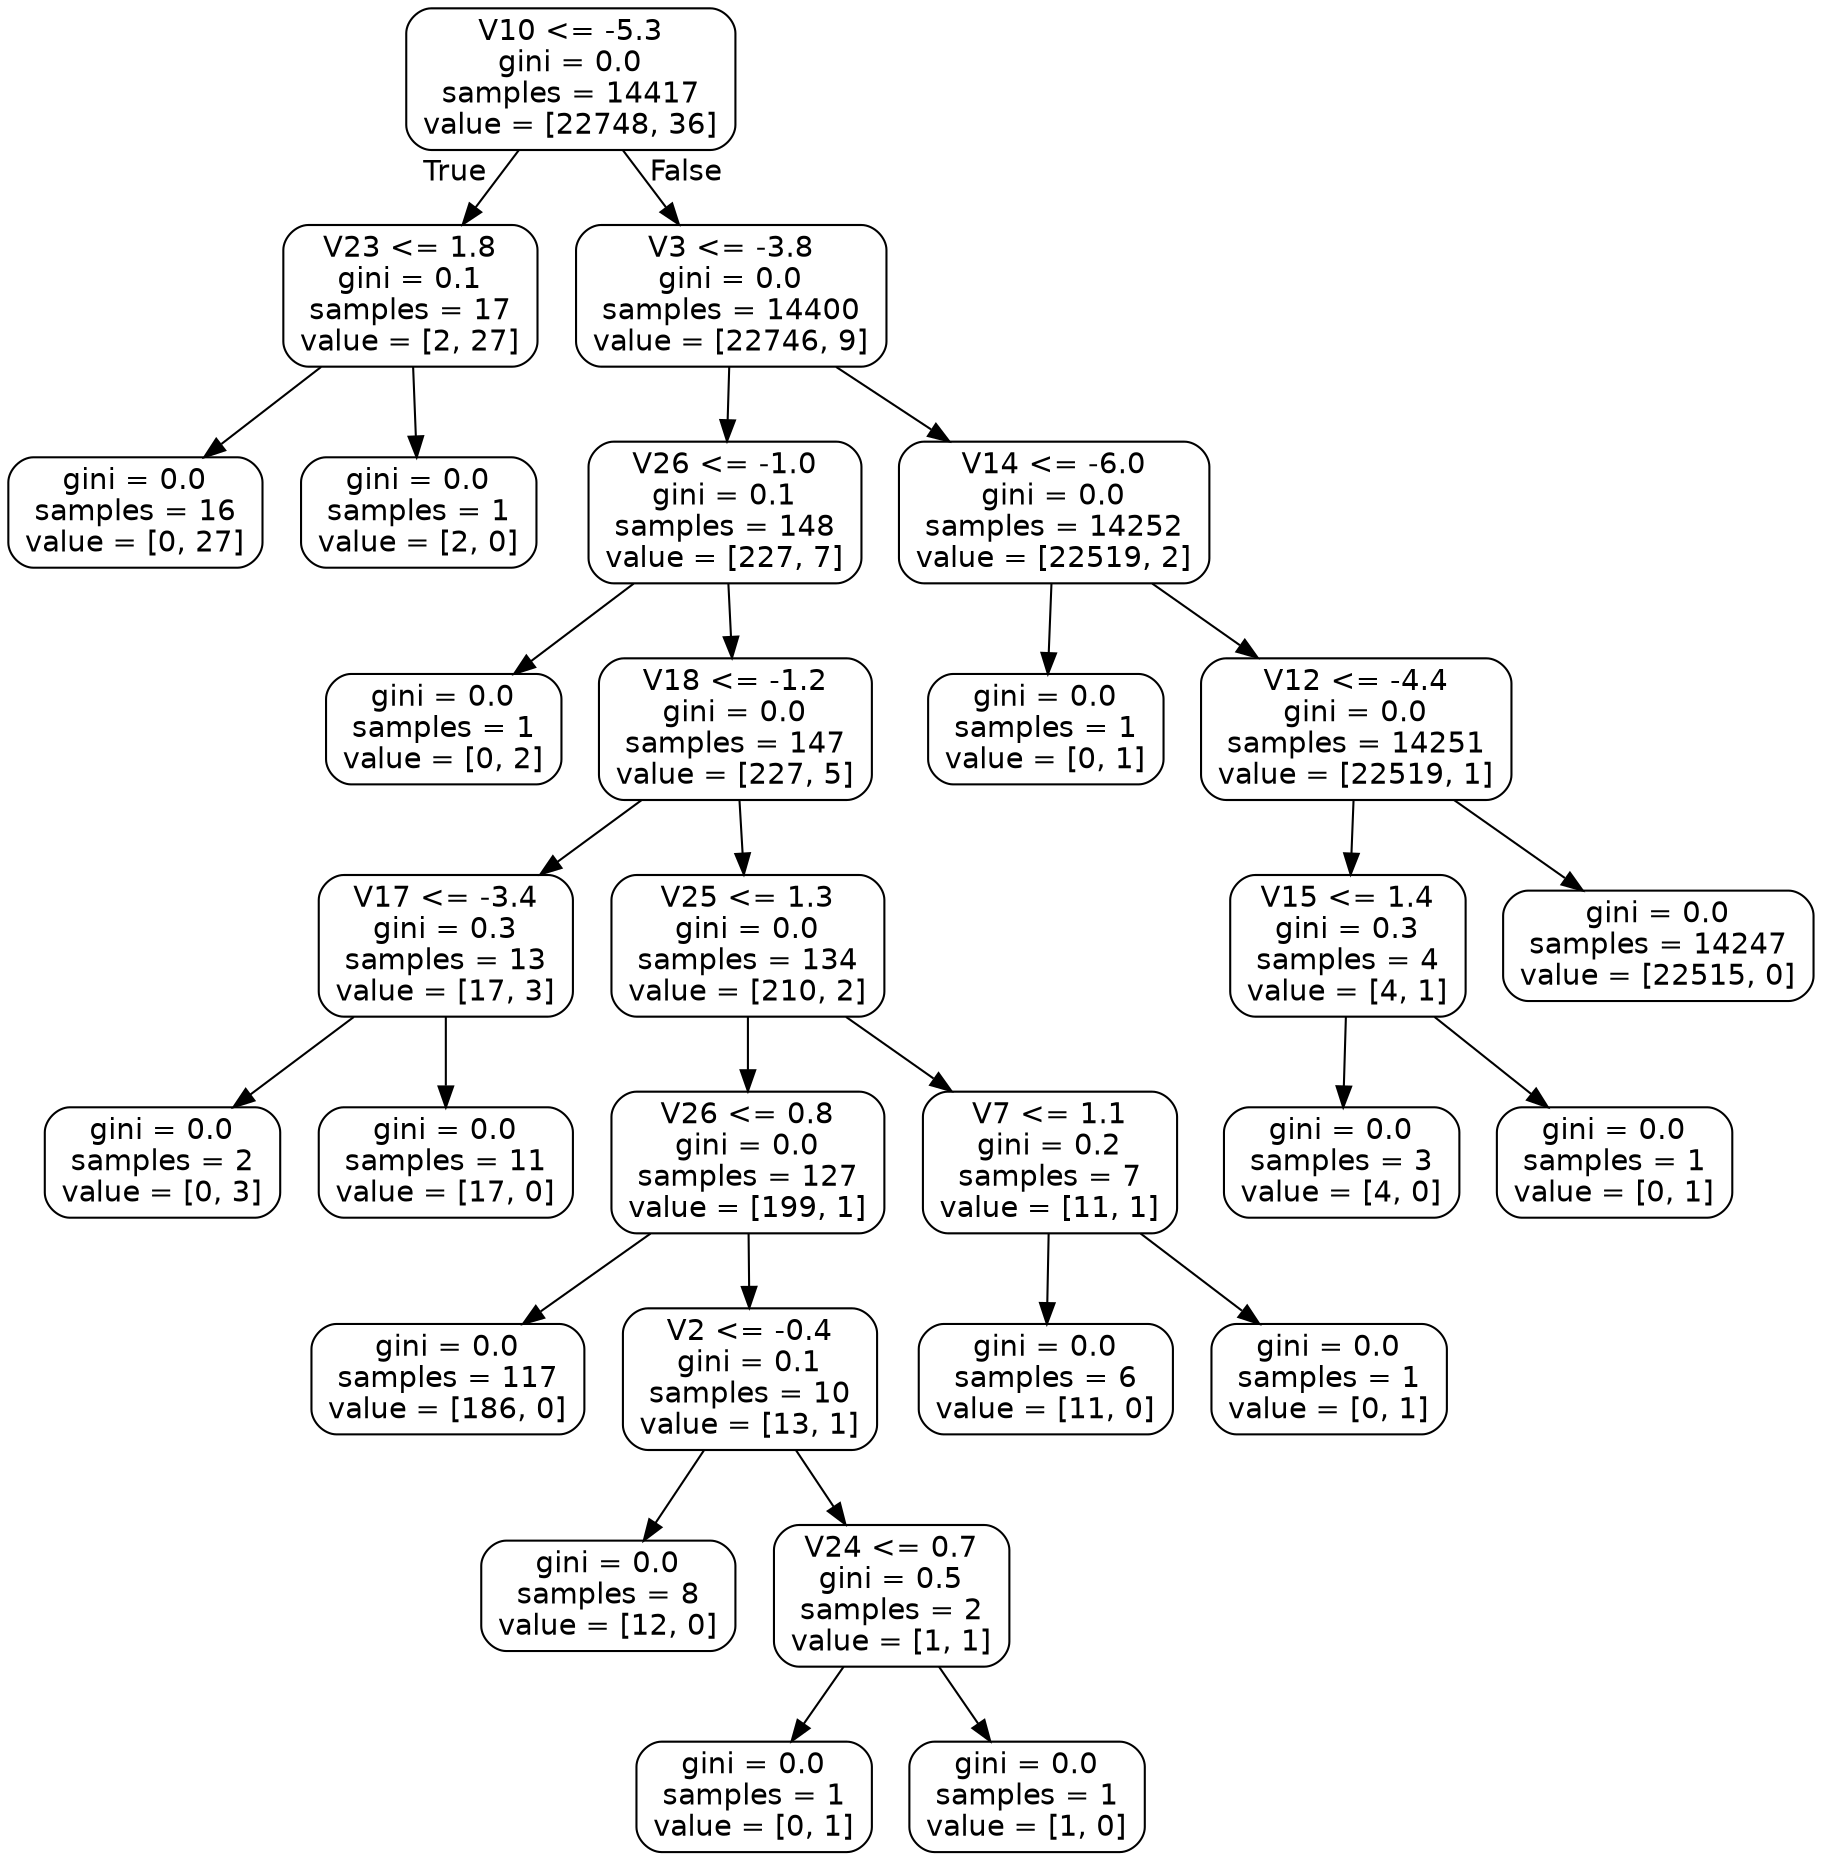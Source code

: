 digraph Tree {
node [shape=box, style="rounded", color="black", fontname=helvetica] ;
edge [fontname=helvetica] ;
0 [label="V10 <= -5.3\ngini = 0.0\nsamples = 14417\nvalue = [22748, 36]"] ;
1 [label="V23 <= 1.8\ngini = 0.1\nsamples = 17\nvalue = [2, 27]"] ;
0 -> 1 [labeldistance=2.5, labelangle=45, headlabel="True"] ;
2 [label="gini = 0.0\nsamples = 16\nvalue = [0, 27]"] ;
1 -> 2 ;
3 [label="gini = 0.0\nsamples = 1\nvalue = [2, 0]"] ;
1 -> 3 ;
4 [label="V3 <= -3.8\ngini = 0.0\nsamples = 14400\nvalue = [22746, 9]"] ;
0 -> 4 [labeldistance=2.5, labelangle=-45, headlabel="False"] ;
5 [label="V26 <= -1.0\ngini = 0.1\nsamples = 148\nvalue = [227, 7]"] ;
4 -> 5 ;
6 [label="gini = 0.0\nsamples = 1\nvalue = [0, 2]"] ;
5 -> 6 ;
7 [label="V18 <= -1.2\ngini = 0.0\nsamples = 147\nvalue = [227, 5]"] ;
5 -> 7 ;
8 [label="V17 <= -3.4\ngini = 0.3\nsamples = 13\nvalue = [17, 3]"] ;
7 -> 8 ;
9 [label="gini = 0.0\nsamples = 2\nvalue = [0, 3]"] ;
8 -> 9 ;
10 [label="gini = 0.0\nsamples = 11\nvalue = [17, 0]"] ;
8 -> 10 ;
11 [label="V25 <= 1.3\ngini = 0.0\nsamples = 134\nvalue = [210, 2]"] ;
7 -> 11 ;
12 [label="V26 <= 0.8\ngini = 0.0\nsamples = 127\nvalue = [199, 1]"] ;
11 -> 12 ;
13 [label="gini = 0.0\nsamples = 117\nvalue = [186, 0]"] ;
12 -> 13 ;
14 [label="V2 <= -0.4\ngini = 0.1\nsamples = 10\nvalue = [13, 1]"] ;
12 -> 14 ;
15 [label="gini = 0.0\nsamples = 8\nvalue = [12, 0]"] ;
14 -> 15 ;
16 [label="V24 <= 0.7\ngini = 0.5\nsamples = 2\nvalue = [1, 1]"] ;
14 -> 16 ;
17 [label="gini = 0.0\nsamples = 1\nvalue = [0, 1]"] ;
16 -> 17 ;
18 [label="gini = 0.0\nsamples = 1\nvalue = [1, 0]"] ;
16 -> 18 ;
19 [label="V7 <= 1.1\ngini = 0.2\nsamples = 7\nvalue = [11, 1]"] ;
11 -> 19 ;
20 [label="gini = 0.0\nsamples = 6\nvalue = [11, 0]"] ;
19 -> 20 ;
21 [label="gini = 0.0\nsamples = 1\nvalue = [0, 1]"] ;
19 -> 21 ;
22 [label="V14 <= -6.0\ngini = 0.0\nsamples = 14252\nvalue = [22519, 2]"] ;
4 -> 22 ;
23 [label="gini = 0.0\nsamples = 1\nvalue = [0, 1]"] ;
22 -> 23 ;
24 [label="V12 <= -4.4\ngini = 0.0\nsamples = 14251\nvalue = [22519, 1]"] ;
22 -> 24 ;
25 [label="V15 <= 1.4\ngini = 0.3\nsamples = 4\nvalue = [4, 1]"] ;
24 -> 25 ;
26 [label="gini = 0.0\nsamples = 3\nvalue = [4, 0]"] ;
25 -> 26 ;
27 [label="gini = 0.0\nsamples = 1\nvalue = [0, 1]"] ;
25 -> 27 ;
28 [label="gini = 0.0\nsamples = 14247\nvalue = [22515, 0]"] ;
24 -> 28 ;
}